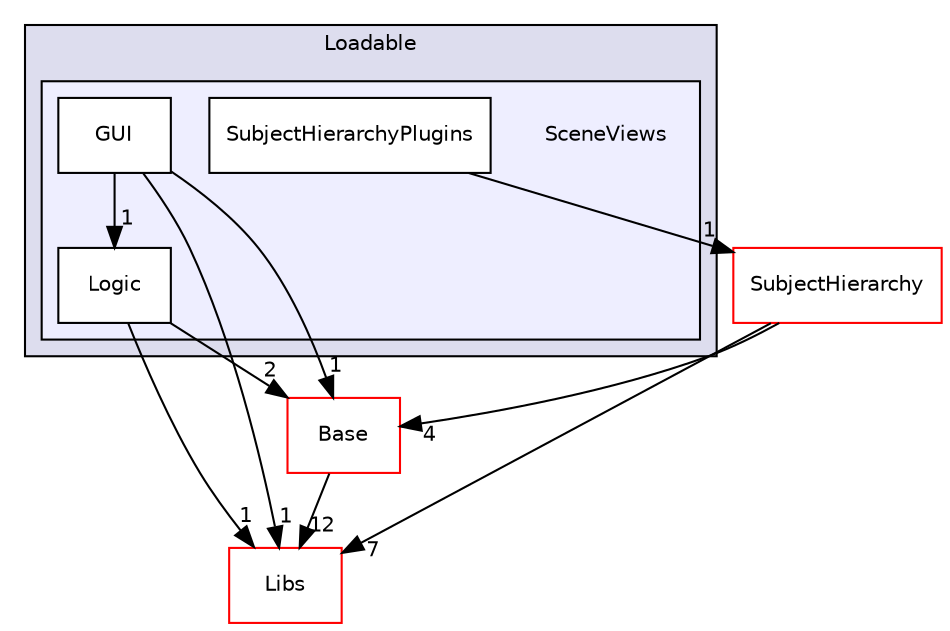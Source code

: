 digraph "Modules/Loadable/SceneViews" {
  bgcolor=transparent;
  compound=true
  node [ fontsize="10", fontname="Helvetica"];
  edge [ labelfontsize="10", labelfontname="Helvetica"];
  subgraph clusterdir_d01fdafe93af837a1755aeb3a6390699 {
    graph [ bgcolor="#ddddee", pencolor="black", label="Loadable" fontname="Helvetica", fontsize="10", URL="dir_d01fdafe93af837a1755aeb3a6390699.html"]
  subgraph clusterdir_2921f6b5e1ce8b017d145ba5f6d36ad5 {
    graph [ bgcolor="#eeeeff", pencolor="black", label="" URL="dir_2921f6b5e1ce8b017d145ba5f6d36ad5.html"];
    dir_2921f6b5e1ce8b017d145ba5f6d36ad5 [shape=plaintext label="SceneViews"];
    dir_ba958c98cd3f4b1b9f752b640216d8ff [shape=box label="GUI" color="black" fillcolor="white" style="filled" URL="dir_ba958c98cd3f4b1b9f752b640216d8ff.html"];
    dir_1461886aac6f502c1faec3399976a8ed [shape=box label="Logic" color="black" fillcolor="white" style="filled" URL="dir_1461886aac6f502c1faec3399976a8ed.html"];
    dir_615068c93afd80f294ba05a6ce7dffb1 [shape=box label="SubjectHierarchyPlugins" color="black" fillcolor="white" style="filled" URL="dir_615068c93afd80f294ba05a6ce7dffb1.html"];
  }
  }
  dir_6e6cb9563333489fde7459b1f95e59a5 [shape=box label="Libs" color="red" URL="dir_6e6cb9563333489fde7459b1f95e59a5.html"];
  dir_628593db0cdce5a76fb85526ae5aa762 [shape=box label="Base" color="red" URL="dir_628593db0cdce5a76fb85526ae5aa762.html"];
  dir_1694c2d71873d62d036e188d77c435ae [shape=box label="SubjectHierarchy" color="red" URL="dir_1694c2d71873d62d036e188d77c435ae.html"];
  dir_ba958c98cd3f4b1b9f752b640216d8ff->dir_6e6cb9563333489fde7459b1f95e59a5 [headlabel="1", labeldistance=1.5 headhref="dir_000089_000012.html"];
  dir_ba958c98cd3f4b1b9f752b640216d8ff->dir_1461886aac6f502c1faec3399976a8ed [headlabel="1", labeldistance=1.5 headhref="dir_000089_000090.html"];
  dir_ba958c98cd3f4b1b9f752b640216d8ff->dir_628593db0cdce5a76fb85526ae5aa762 [headlabel="1", labeldistance=1.5 headhref="dir_000089_000002.html"];
  dir_615068c93afd80f294ba05a6ce7dffb1->dir_1694c2d71873d62d036e188d77c435ae [headlabel="1", labeldistance=1.5 headhref="dir_000091_000102.html"];
  dir_1461886aac6f502c1faec3399976a8ed->dir_6e6cb9563333489fde7459b1f95e59a5 [headlabel="1", labeldistance=1.5 headhref="dir_000090_000012.html"];
  dir_1461886aac6f502c1faec3399976a8ed->dir_628593db0cdce5a76fb85526ae5aa762 [headlabel="2", labeldistance=1.5 headhref="dir_000090_000002.html"];
  dir_628593db0cdce5a76fb85526ae5aa762->dir_6e6cb9563333489fde7459b1f95e59a5 [headlabel="12", labeldistance=1.5 headhref="dir_000002_000012.html"];
  dir_1694c2d71873d62d036e188d77c435ae->dir_6e6cb9563333489fde7459b1f95e59a5 [headlabel="7", labeldistance=1.5 headhref="dir_000102_000012.html"];
  dir_1694c2d71873d62d036e188d77c435ae->dir_628593db0cdce5a76fb85526ae5aa762 [headlabel="4", labeldistance=1.5 headhref="dir_000102_000002.html"];
}
